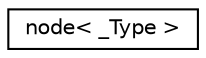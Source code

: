digraph "Graphical Class Hierarchy"
{
  edge [fontname="Helvetica",fontsize="10",labelfontname="Helvetica",labelfontsize="10"];
  node [fontname="Helvetica",fontsize="10",shape=record];
  rankdir="LR";
  Node1 [label="node\< _Type \>",height=0.2,width=0.4,color="black", fillcolor="white", style="filled",URL="$structnode.html",tooltip="A node for use in the AVL tree. "];
}
